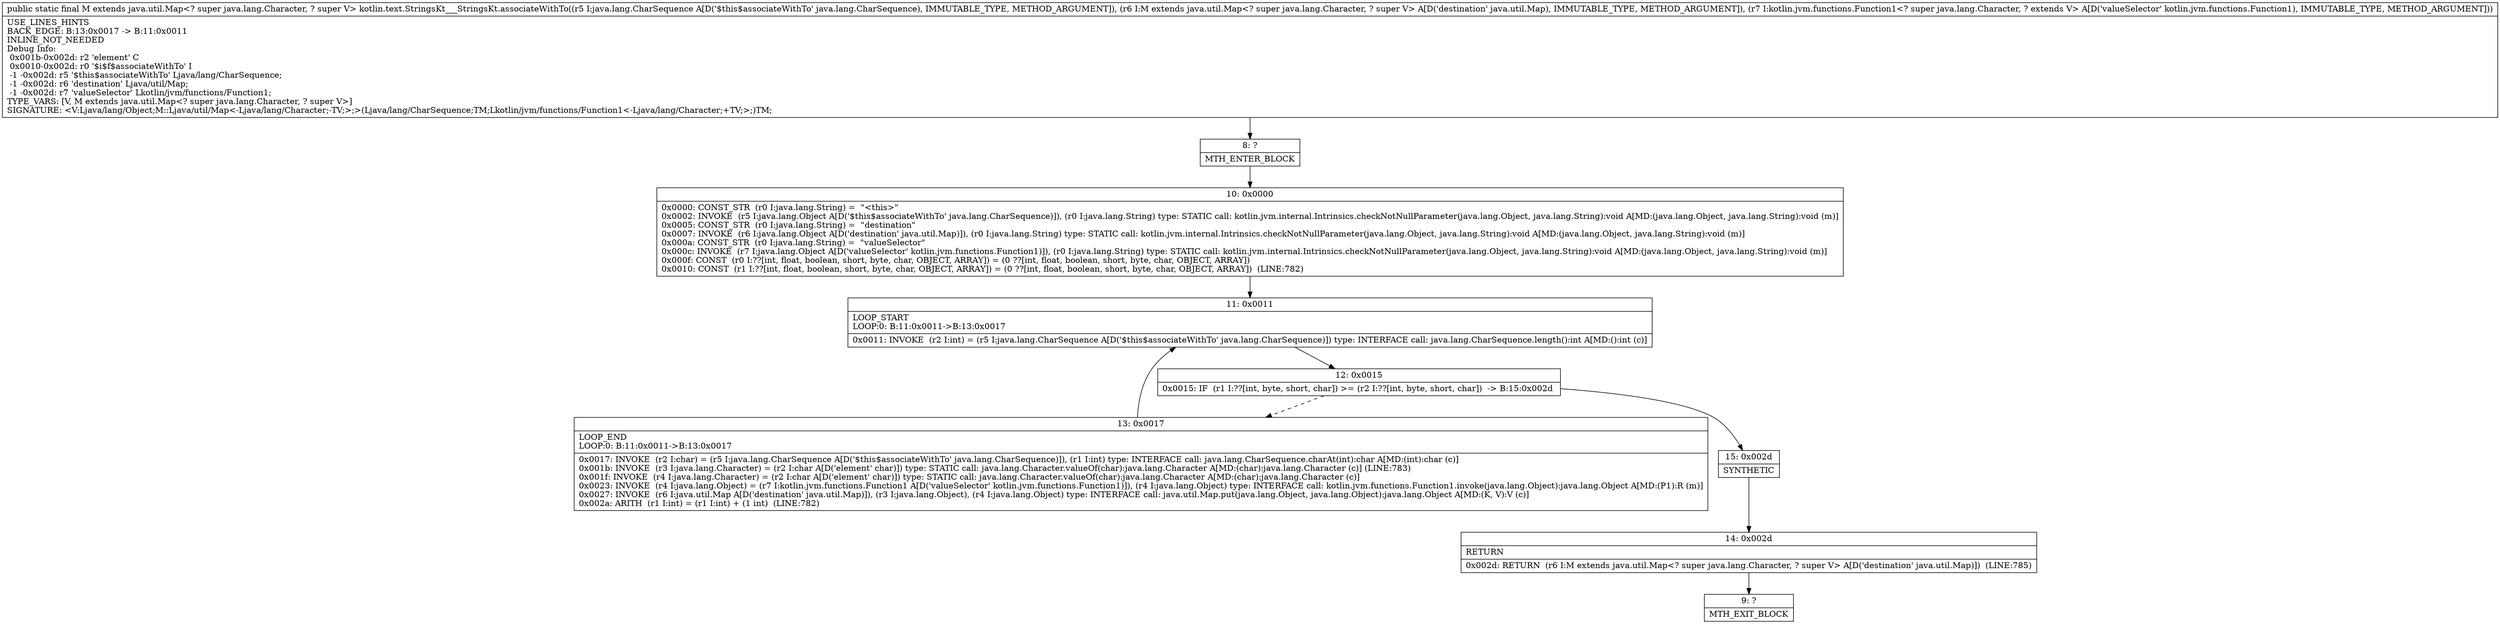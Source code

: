 digraph "CFG forkotlin.text.StringsKt___StringsKt.associateWithTo(Ljava\/lang\/CharSequence;Ljava\/util\/Map;Lkotlin\/jvm\/functions\/Function1;)Ljava\/util\/Map;" {
Node_8 [shape=record,label="{8\:\ ?|MTH_ENTER_BLOCK\l}"];
Node_10 [shape=record,label="{10\:\ 0x0000|0x0000: CONST_STR  (r0 I:java.lang.String) =  \"\<this\>\" \l0x0002: INVOKE  (r5 I:java.lang.Object A[D('$this$associateWithTo' java.lang.CharSequence)]), (r0 I:java.lang.String) type: STATIC call: kotlin.jvm.internal.Intrinsics.checkNotNullParameter(java.lang.Object, java.lang.String):void A[MD:(java.lang.Object, java.lang.String):void (m)]\l0x0005: CONST_STR  (r0 I:java.lang.String) =  \"destination\" \l0x0007: INVOKE  (r6 I:java.lang.Object A[D('destination' java.util.Map)]), (r0 I:java.lang.String) type: STATIC call: kotlin.jvm.internal.Intrinsics.checkNotNullParameter(java.lang.Object, java.lang.String):void A[MD:(java.lang.Object, java.lang.String):void (m)]\l0x000a: CONST_STR  (r0 I:java.lang.String) =  \"valueSelector\" \l0x000c: INVOKE  (r7 I:java.lang.Object A[D('valueSelector' kotlin.jvm.functions.Function1)]), (r0 I:java.lang.String) type: STATIC call: kotlin.jvm.internal.Intrinsics.checkNotNullParameter(java.lang.Object, java.lang.String):void A[MD:(java.lang.Object, java.lang.String):void (m)]\l0x000f: CONST  (r0 I:??[int, float, boolean, short, byte, char, OBJECT, ARRAY]) = (0 ??[int, float, boolean, short, byte, char, OBJECT, ARRAY]) \l0x0010: CONST  (r1 I:??[int, float, boolean, short, byte, char, OBJECT, ARRAY]) = (0 ??[int, float, boolean, short, byte, char, OBJECT, ARRAY])  (LINE:782)\l}"];
Node_11 [shape=record,label="{11\:\ 0x0011|LOOP_START\lLOOP:0: B:11:0x0011\-\>B:13:0x0017\l|0x0011: INVOKE  (r2 I:int) = (r5 I:java.lang.CharSequence A[D('$this$associateWithTo' java.lang.CharSequence)]) type: INTERFACE call: java.lang.CharSequence.length():int A[MD:():int (c)]\l}"];
Node_12 [shape=record,label="{12\:\ 0x0015|0x0015: IF  (r1 I:??[int, byte, short, char]) \>= (r2 I:??[int, byte, short, char])  \-\> B:15:0x002d \l}"];
Node_13 [shape=record,label="{13\:\ 0x0017|LOOP_END\lLOOP:0: B:11:0x0011\-\>B:13:0x0017\l|0x0017: INVOKE  (r2 I:char) = (r5 I:java.lang.CharSequence A[D('$this$associateWithTo' java.lang.CharSequence)]), (r1 I:int) type: INTERFACE call: java.lang.CharSequence.charAt(int):char A[MD:(int):char (c)]\l0x001b: INVOKE  (r3 I:java.lang.Character) = (r2 I:char A[D('element' char)]) type: STATIC call: java.lang.Character.valueOf(char):java.lang.Character A[MD:(char):java.lang.Character (c)] (LINE:783)\l0x001f: INVOKE  (r4 I:java.lang.Character) = (r2 I:char A[D('element' char)]) type: STATIC call: java.lang.Character.valueOf(char):java.lang.Character A[MD:(char):java.lang.Character (c)]\l0x0023: INVOKE  (r4 I:java.lang.Object) = (r7 I:kotlin.jvm.functions.Function1 A[D('valueSelector' kotlin.jvm.functions.Function1)]), (r4 I:java.lang.Object) type: INTERFACE call: kotlin.jvm.functions.Function1.invoke(java.lang.Object):java.lang.Object A[MD:(P1):R (m)]\l0x0027: INVOKE  (r6 I:java.util.Map A[D('destination' java.util.Map)]), (r3 I:java.lang.Object), (r4 I:java.lang.Object) type: INTERFACE call: java.util.Map.put(java.lang.Object, java.lang.Object):java.lang.Object A[MD:(K, V):V (c)]\l0x002a: ARITH  (r1 I:int) = (r1 I:int) + (1 int)  (LINE:782)\l}"];
Node_15 [shape=record,label="{15\:\ 0x002d|SYNTHETIC\l}"];
Node_14 [shape=record,label="{14\:\ 0x002d|RETURN\l|0x002d: RETURN  (r6 I:M extends java.util.Map\<? super java.lang.Character, ? super V\> A[D('destination' java.util.Map)])  (LINE:785)\l}"];
Node_9 [shape=record,label="{9\:\ ?|MTH_EXIT_BLOCK\l}"];
MethodNode[shape=record,label="{public static final M extends java.util.Map\<? super java.lang.Character, ? super V\> kotlin.text.StringsKt___StringsKt.associateWithTo((r5 I:java.lang.CharSequence A[D('$this$associateWithTo' java.lang.CharSequence), IMMUTABLE_TYPE, METHOD_ARGUMENT]), (r6 I:M extends java.util.Map\<? super java.lang.Character, ? super V\> A[D('destination' java.util.Map), IMMUTABLE_TYPE, METHOD_ARGUMENT]), (r7 I:kotlin.jvm.functions.Function1\<? super java.lang.Character, ? extends V\> A[D('valueSelector' kotlin.jvm.functions.Function1), IMMUTABLE_TYPE, METHOD_ARGUMENT]))  | USE_LINES_HINTS\lBACK_EDGE: B:13:0x0017 \-\> B:11:0x0011\lINLINE_NOT_NEEDED\lDebug Info:\l  0x001b\-0x002d: r2 'element' C\l  0x0010\-0x002d: r0 '$i$f$associateWithTo' I\l  \-1 \-0x002d: r5 '$this$associateWithTo' Ljava\/lang\/CharSequence;\l  \-1 \-0x002d: r6 'destination' Ljava\/util\/Map;\l  \-1 \-0x002d: r7 'valueSelector' Lkotlin\/jvm\/functions\/Function1;\lTYPE_VARS: [V, M extends java.util.Map\<? super java.lang.Character, ? super V\>]\lSIGNATURE: \<V:Ljava\/lang\/Object;M::Ljava\/util\/Map\<\-Ljava\/lang\/Character;\-TV;\>;\>(Ljava\/lang\/CharSequence;TM;Lkotlin\/jvm\/functions\/Function1\<\-Ljava\/lang\/Character;+TV;\>;)TM;\l}"];
MethodNode -> Node_8;Node_8 -> Node_10;
Node_10 -> Node_11;
Node_11 -> Node_12;
Node_12 -> Node_13[style=dashed];
Node_12 -> Node_15;
Node_13 -> Node_11;
Node_15 -> Node_14;
Node_14 -> Node_9;
}

